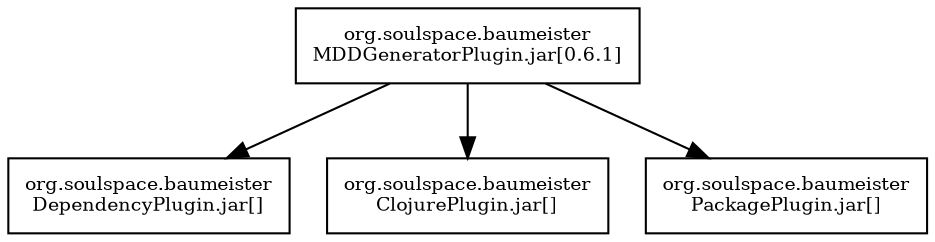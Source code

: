 digraph Dependencies {
    outputmode=nodefirst;
    node [shape=plaintext fontsize=9];
"org.soulspace.baumeister/MDDGeneratorPlugin/0.6.1/MDDGeneratorPlugin.jar" [shape=box label="org.soulspace.baumeister\nMDDGeneratorPlugin.jar[0.6.1]"];
"org.soulspace.baumeister/DependencyPlugin//DependencyPlugin.jar" [shape=box label="org.soulspace.baumeister\nDependencyPlugin.jar[]"];
"org.soulspace.baumeister/ClojurePlugin//ClojurePlugin.jar" [shape=box label="org.soulspace.baumeister\nClojurePlugin.jar[]"];
"org.soulspace.baumeister/PackagePlugin//PackagePlugin.jar" [shape=box label="org.soulspace.baumeister\nPackagePlugin.jar[]"];
"org.soulspace.baumeister/MDDGeneratorPlugin/0.6.1/MDDGeneratorPlugin.jar" -> "org.soulspace.baumeister/DependencyPlugin//DependencyPlugin.jar" [color=black style=solid];
"org.soulspace.baumeister/MDDGeneratorPlugin/0.6.1/MDDGeneratorPlugin.jar" -> "org.soulspace.baumeister/ClojurePlugin//ClojurePlugin.jar" [color=black style=solid];
"org.soulspace.baumeister/MDDGeneratorPlugin/0.6.1/MDDGeneratorPlugin.jar" -> "org.soulspace.baumeister/PackagePlugin//PackagePlugin.jar" [color=black style=solid];
}
